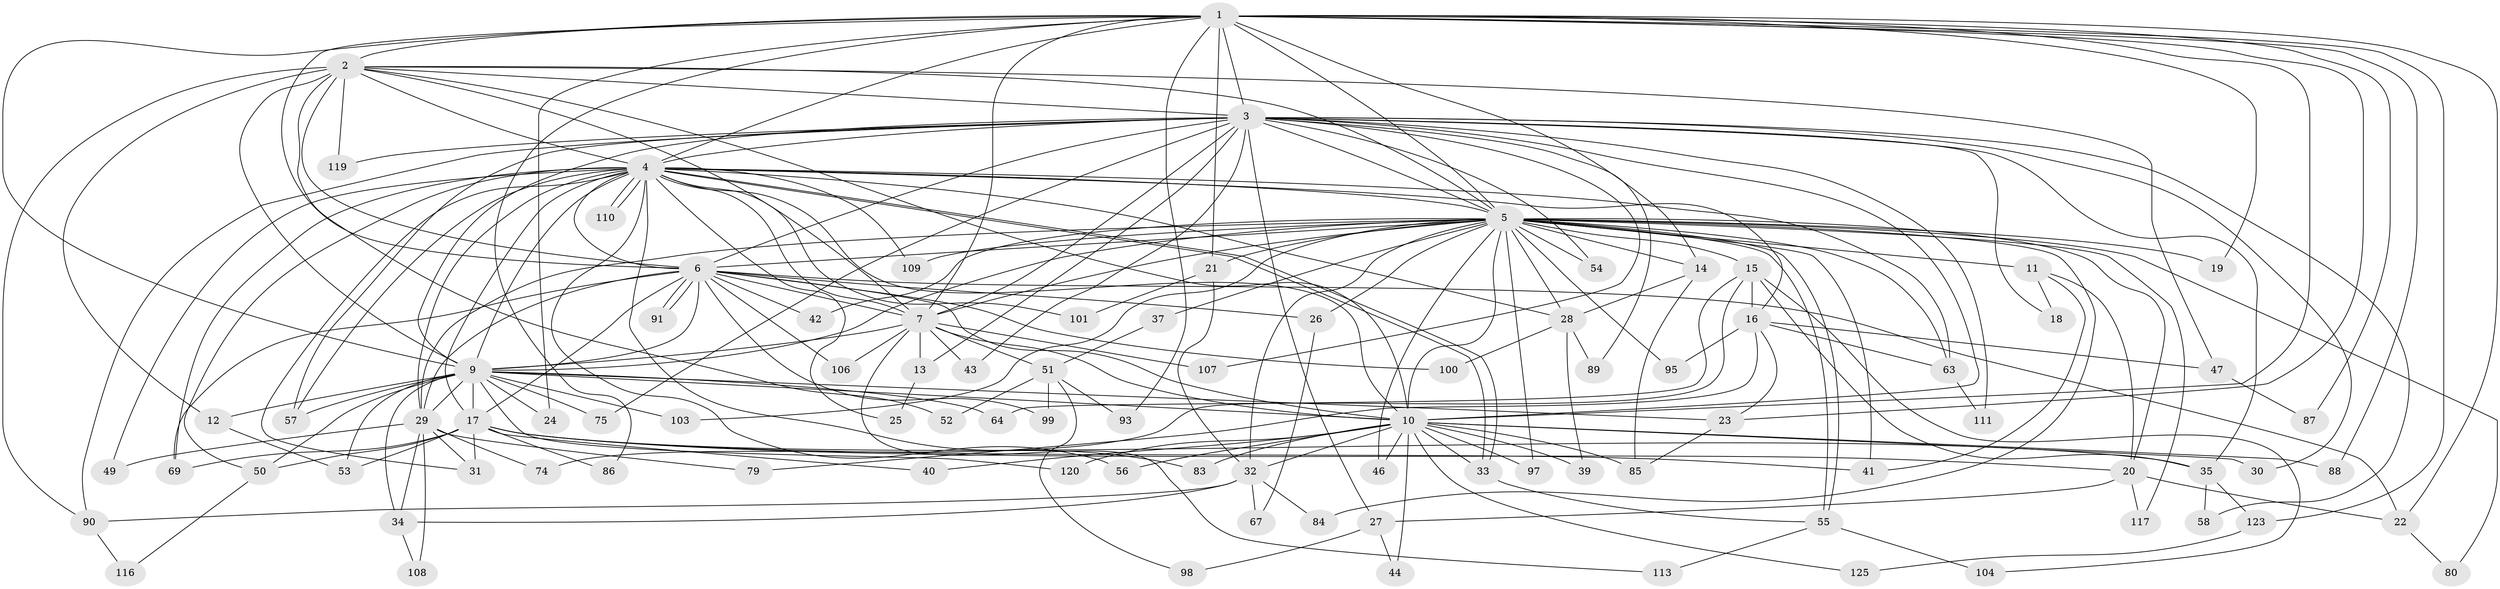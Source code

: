 // original degree distribution, {21: 0.008, 17: 0.008, 25: 0.016, 29: 0.008, 23: 0.016, 16: 0.008, 22: 0.008, 24: 0.008, 5: 0.04, 3: 0.152, 4: 0.08, 8: 0.016, 7: 0.016, 9: 0.008, 2: 0.584, 6: 0.024}
// Generated by graph-tools (version 1.1) at 2025/11/02/27/25 16:11:06]
// undirected, 92 vertices, 220 edges
graph export_dot {
graph [start="1"]
  node [color=gray90,style=filled];
  1 [super="+81"];
  2 [super="+76"];
  3 [super="+68"];
  4 [super="+114"];
  5 [super="+8"];
  6 [super="+73"];
  7 [super="+118"];
  9 [super="+48"];
  10 [super="+72"];
  11 [super="+124"];
  12;
  13;
  14;
  15 [super="+38"];
  16 [super="+65"];
  17 [super="+36"];
  18;
  19 [super="+45"];
  20 [super="+96"];
  21 [super="+77"];
  22 [super="+61"];
  23 [super="+105"];
  24;
  25;
  26;
  27;
  28 [super="+78"];
  29 [super="+92"];
  30;
  31 [super="+112"];
  32 [super="+66"];
  33 [super="+70"];
  34;
  35 [super="+62"];
  37;
  39;
  40;
  41 [super="+94"];
  42;
  43;
  44;
  46;
  47;
  49;
  50 [super="+60"];
  51;
  52;
  53 [super="+59"];
  54;
  55;
  56;
  57 [super="+82"];
  58;
  63 [super="+121"];
  64;
  67;
  69 [super="+71"];
  74;
  75;
  79;
  80;
  83;
  84;
  85 [super="+102"];
  86;
  87;
  88;
  89;
  90 [super="+115"];
  91;
  93;
  95;
  97;
  98;
  99;
  100;
  101;
  103 [super="+122"];
  104;
  106;
  107;
  108;
  109;
  110;
  111;
  113;
  116;
  117;
  119;
  120;
  123;
  125;
  1 -- 2;
  1 -- 3;
  1 -- 4;
  1 -- 5 [weight=2];
  1 -- 6 [weight=2];
  1 -- 7 [weight=2];
  1 -- 9;
  1 -- 10;
  1 -- 14;
  1 -- 19;
  1 -- 21;
  1 -- 22;
  1 -- 23;
  1 -- 24;
  1 -- 87;
  1 -- 88;
  1 -- 93;
  1 -- 123;
  1 -- 86;
  2 -- 3;
  2 -- 4;
  2 -- 5 [weight=2];
  2 -- 6 [weight=2];
  2 -- 7;
  2 -- 9;
  2 -- 10;
  2 -- 12;
  2 -- 47;
  2 -- 52;
  2 -- 90;
  2 -- 119;
  3 -- 4;
  3 -- 5 [weight=2];
  3 -- 6 [weight=2];
  3 -- 7;
  3 -- 9;
  3 -- 10;
  3 -- 13;
  3 -- 18;
  3 -- 27;
  3 -- 30;
  3 -- 43;
  3 -- 54;
  3 -- 57;
  3 -- 58;
  3 -- 75;
  3 -- 89;
  3 -- 107;
  3 -- 111;
  3 -- 119;
  3 -- 90;
  3 -- 35;
  4 -- 5 [weight=2];
  4 -- 6;
  4 -- 7;
  4 -- 9;
  4 -- 10;
  4 -- 16 [weight=2];
  4 -- 17;
  4 -- 25;
  4 -- 33;
  4 -- 33;
  4 -- 49;
  4 -- 50;
  4 -- 56;
  4 -- 57;
  4 -- 69;
  4 -- 83;
  4 -- 101;
  4 -- 109;
  4 -- 110;
  4 -- 110;
  4 -- 29;
  4 -- 28;
  4 -- 63;
  4 -- 31;
  5 -- 6 [weight=2];
  5 -- 7 [weight=2];
  5 -- 9 [weight=2];
  5 -- 10 [weight=2];
  5 -- 11 [weight=2];
  5 -- 14;
  5 -- 15 [weight=2];
  5 -- 19 [weight=2];
  5 -- 20;
  5 -- 26;
  5 -- 29;
  5 -- 32;
  5 -- 41;
  5 -- 55;
  5 -- 55;
  5 -- 63;
  5 -- 95;
  5 -- 103;
  5 -- 109;
  5 -- 117;
  5 -- 80;
  5 -- 84;
  5 -- 21;
  5 -- 28;
  5 -- 97;
  5 -- 37;
  5 -- 42;
  5 -- 46;
  5 -- 54;
  6 -- 7;
  6 -- 9 [weight=2];
  6 -- 10;
  6 -- 17;
  6 -- 26;
  6 -- 42;
  6 -- 69;
  6 -- 91;
  6 -- 91;
  6 -- 99;
  6 -- 100;
  6 -- 106;
  6 -- 29;
  6 -- 22;
  7 -- 9;
  7 -- 10;
  7 -- 13;
  7 -- 43;
  7 -- 51;
  7 -- 106;
  7 -- 107;
  7 -- 113;
  9 -- 10;
  9 -- 12;
  9 -- 23;
  9 -- 24;
  9 -- 29;
  9 -- 34;
  9 -- 50;
  9 -- 53;
  9 -- 64;
  9 -- 75;
  9 -- 103 [weight=2];
  9 -- 120;
  9 -- 57;
  9 -- 17;
  10 -- 30;
  10 -- 32;
  10 -- 39;
  10 -- 40;
  10 -- 44;
  10 -- 46;
  10 -- 56;
  10 -- 83;
  10 -- 85;
  10 -- 88;
  10 -- 97;
  10 -- 120;
  10 -- 125;
  10 -- 33;
  11 -- 18;
  11 -- 41;
  11 -- 20;
  12 -- 53;
  13 -- 25;
  14 -- 28;
  14 -- 85;
  15 -- 16;
  15 -- 35 [weight=2];
  15 -- 64;
  15 -- 74;
  15 -- 104;
  16 -- 47;
  16 -- 63;
  16 -- 79;
  16 -- 23;
  16 -- 95;
  17 -- 20;
  17 -- 31;
  17 -- 35;
  17 -- 40;
  17 -- 41;
  17 -- 86;
  17 -- 50;
  17 -- 69;
  17 -- 53;
  20 -- 22 [weight=2];
  20 -- 27;
  20 -- 117;
  21 -- 101;
  21 -- 32;
  22 -- 80;
  23 -- 85;
  26 -- 67;
  27 -- 44;
  27 -- 98;
  28 -- 39;
  28 -- 89;
  28 -- 100;
  29 -- 31;
  29 -- 34;
  29 -- 49;
  29 -- 74;
  29 -- 79;
  29 -- 108;
  32 -- 84;
  32 -- 90;
  32 -- 34;
  32 -- 67;
  33 -- 55;
  34 -- 108;
  35 -- 58;
  35 -- 123;
  37 -- 51;
  47 -- 87;
  50 -- 116;
  51 -- 52;
  51 -- 93;
  51 -- 98;
  51 -- 99;
  55 -- 104;
  55 -- 113;
  63 -- 111;
  90 -- 116;
  123 -- 125;
}
